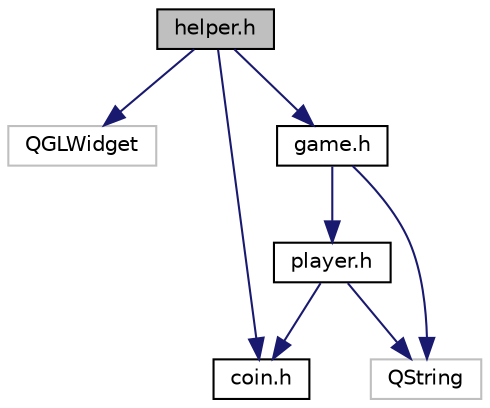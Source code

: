 digraph "helper.h"
{
  edge [fontname="Helvetica",fontsize="10",labelfontname="Helvetica",labelfontsize="10"];
  node [fontname="Helvetica",fontsize="10",shape=record];
  Node1 [label="helper.h",height=0.2,width=0.4,color="black", fillcolor="grey75", style="filled" fontcolor="black"];
  Node1 -> Node2 [color="midnightblue",fontsize="10",style="solid",fontname="Helvetica"];
  Node2 [label="QGLWidget",height=0.2,width=0.4,color="grey75", fillcolor="white", style="filled"];
  Node1 -> Node3 [color="midnightblue",fontsize="10",style="solid",fontname="Helvetica"];
  Node3 [label="coin.h",height=0.2,width=0.4,color="black", fillcolor="white", style="filled",URL="$coin_8h.html"];
  Node1 -> Node4 [color="midnightblue",fontsize="10",style="solid",fontname="Helvetica"];
  Node4 [label="game.h",height=0.2,width=0.4,color="black", fillcolor="white", style="filled",URL="$game_8h.html"];
  Node4 -> Node5 [color="midnightblue",fontsize="10",style="solid",fontname="Helvetica"];
  Node5 [label="QString",height=0.2,width=0.4,color="grey75", fillcolor="white", style="filled"];
  Node4 -> Node6 [color="midnightblue",fontsize="10",style="solid",fontname="Helvetica"];
  Node6 [label="player.h",height=0.2,width=0.4,color="black", fillcolor="white", style="filled",URL="$player_8h.html"];
  Node6 -> Node5 [color="midnightblue",fontsize="10",style="solid",fontname="Helvetica"];
  Node6 -> Node3 [color="midnightblue",fontsize="10",style="solid",fontname="Helvetica"];
}
